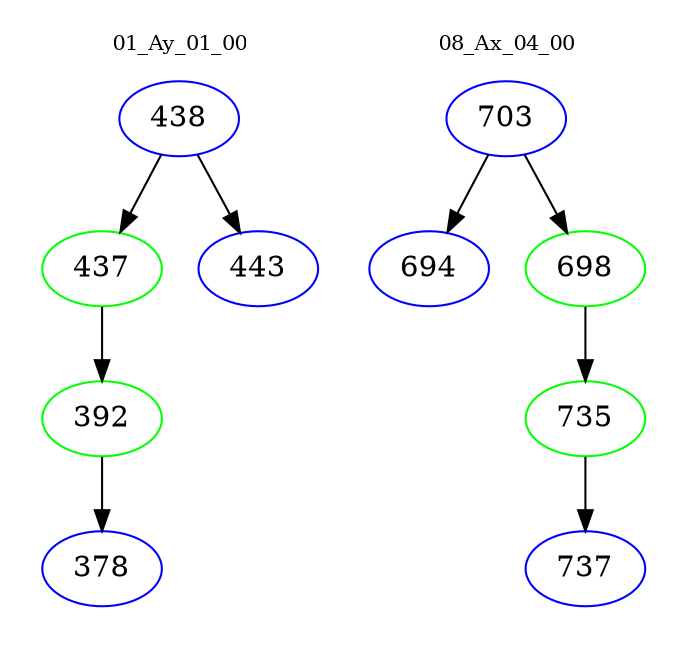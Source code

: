 digraph{
subgraph cluster_0 {
color = white
label = "01_Ay_01_00";
fontsize=10;
T0_438 [label="438", color="blue"]
T0_438 -> T0_437 [color="black"]
T0_437 [label="437", color="green"]
T0_437 -> T0_392 [color="black"]
T0_392 [label="392", color="green"]
T0_392 -> T0_378 [color="black"]
T0_378 [label="378", color="blue"]
T0_438 -> T0_443 [color="black"]
T0_443 [label="443", color="blue"]
}
subgraph cluster_1 {
color = white
label = "08_Ax_04_00";
fontsize=10;
T1_703 [label="703", color="blue"]
T1_703 -> T1_694 [color="black"]
T1_694 [label="694", color="blue"]
T1_703 -> T1_698 [color="black"]
T1_698 [label="698", color="green"]
T1_698 -> T1_735 [color="black"]
T1_735 [label="735", color="green"]
T1_735 -> T1_737 [color="black"]
T1_737 [label="737", color="blue"]
}
}
